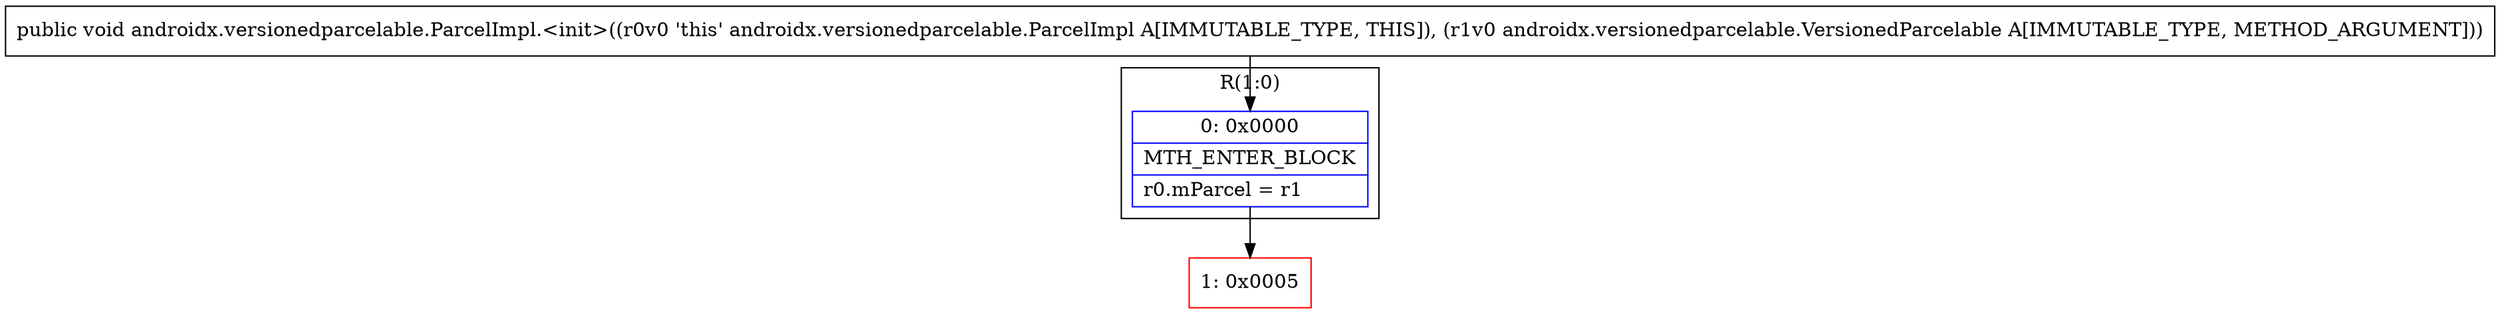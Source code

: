 digraph "CFG forandroidx.versionedparcelable.ParcelImpl.\<init\>(Landroidx\/versionedparcelable\/VersionedParcelable;)V" {
subgraph cluster_Region_850938769 {
label = "R(1:0)";
node [shape=record,color=blue];
Node_0 [shape=record,label="{0\:\ 0x0000|MTH_ENTER_BLOCK\l|r0.mParcel = r1\l}"];
}
Node_1 [shape=record,color=red,label="{1\:\ 0x0005}"];
MethodNode[shape=record,label="{public void androidx.versionedparcelable.ParcelImpl.\<init\>((r0v0 'this' androidx.versionedparcelable.ParcelImpl A[IMMUTABLE_TYPE, THIS]), (r1v0 androidx.versionedparcelable.VersionedParcelable A[IMMUTABLE_TYPE, METHOD_ARGUMENT])) }"];
MethodNode -> Node_0;
Node_0 -> Node_1;
}

